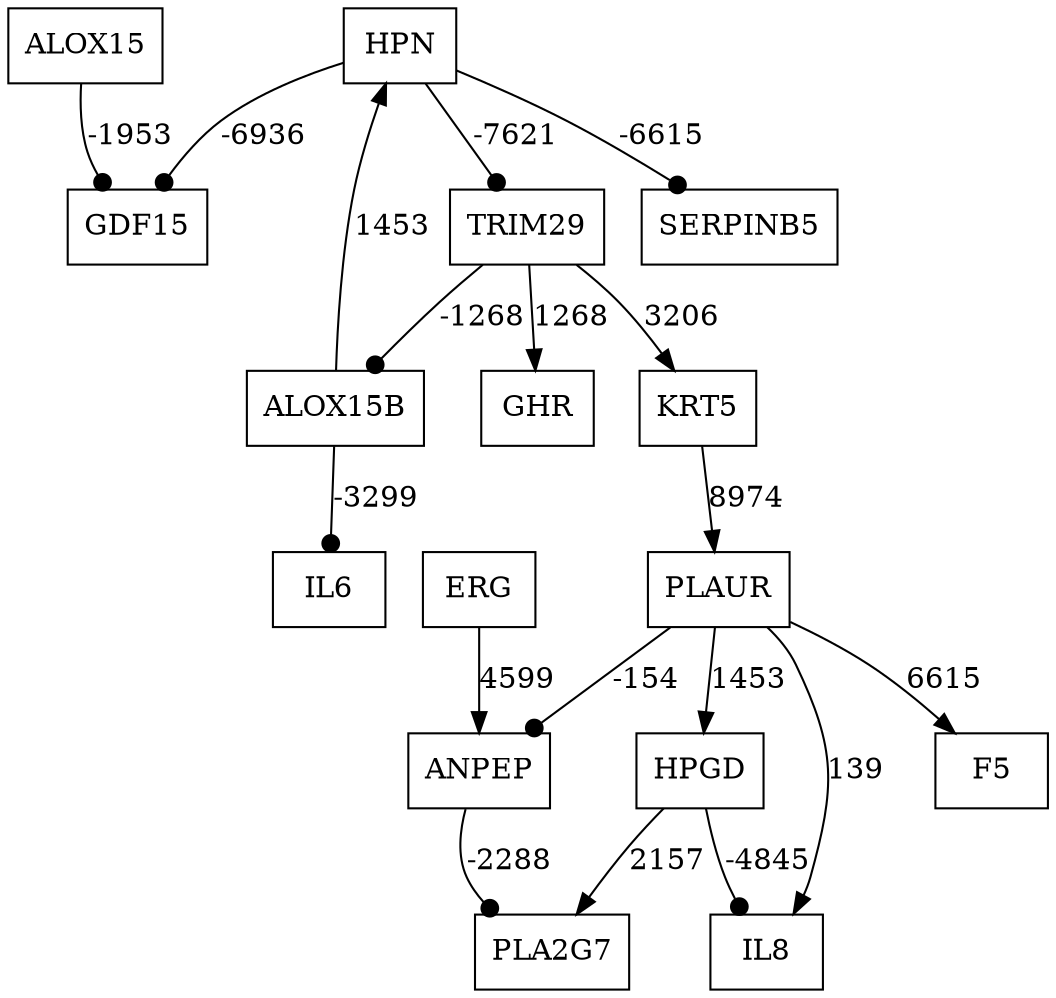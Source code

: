 digraph {
node[shape=box];
    0 [label="ALOX15"];
    1 [label="ALOX15B"];
    2 [label="ANPEP"];
    4 [label="ERG"];
    5 [label="F5"];
    6 [label="GDF15"];
    7 [label="GHR"];
    8 [label="HPGD"];
    9 [label="HPN"];
    10 [label="IL6"];
    11 [label="IL8"];
    12 [label="KRT5"];
    13 [label="PLA2G7"];
    14 [label="PLAUR"];
    15 [label="SERPINB5"];
    16 [label="TRIM29"];
16->1[arrowhead = dot, label=-1268];
4->2[label=4599];
14->2[arrowhead = dot, label=-154];
14->5[label=6615];
0->6[arrowhead = dot, label=-1953];
9->6[arrowhead = dot, label=-6936];
16->7[label=1268];
14->8[label=1453];
1->9[label=1453];
1->10[arrowhead = dot, label=-3299];
8->11[arrowhead = dot, label=-4845];
14->11[label=139];
16->12[label=3206];
2->13[arrowhead = dot, label=-2288];
8->13[label=2157];
12->14[label=8974];
9->15[arrowhead = dot, label=-6615];
9->16[arrowhead = dot, label=-7621];
}

